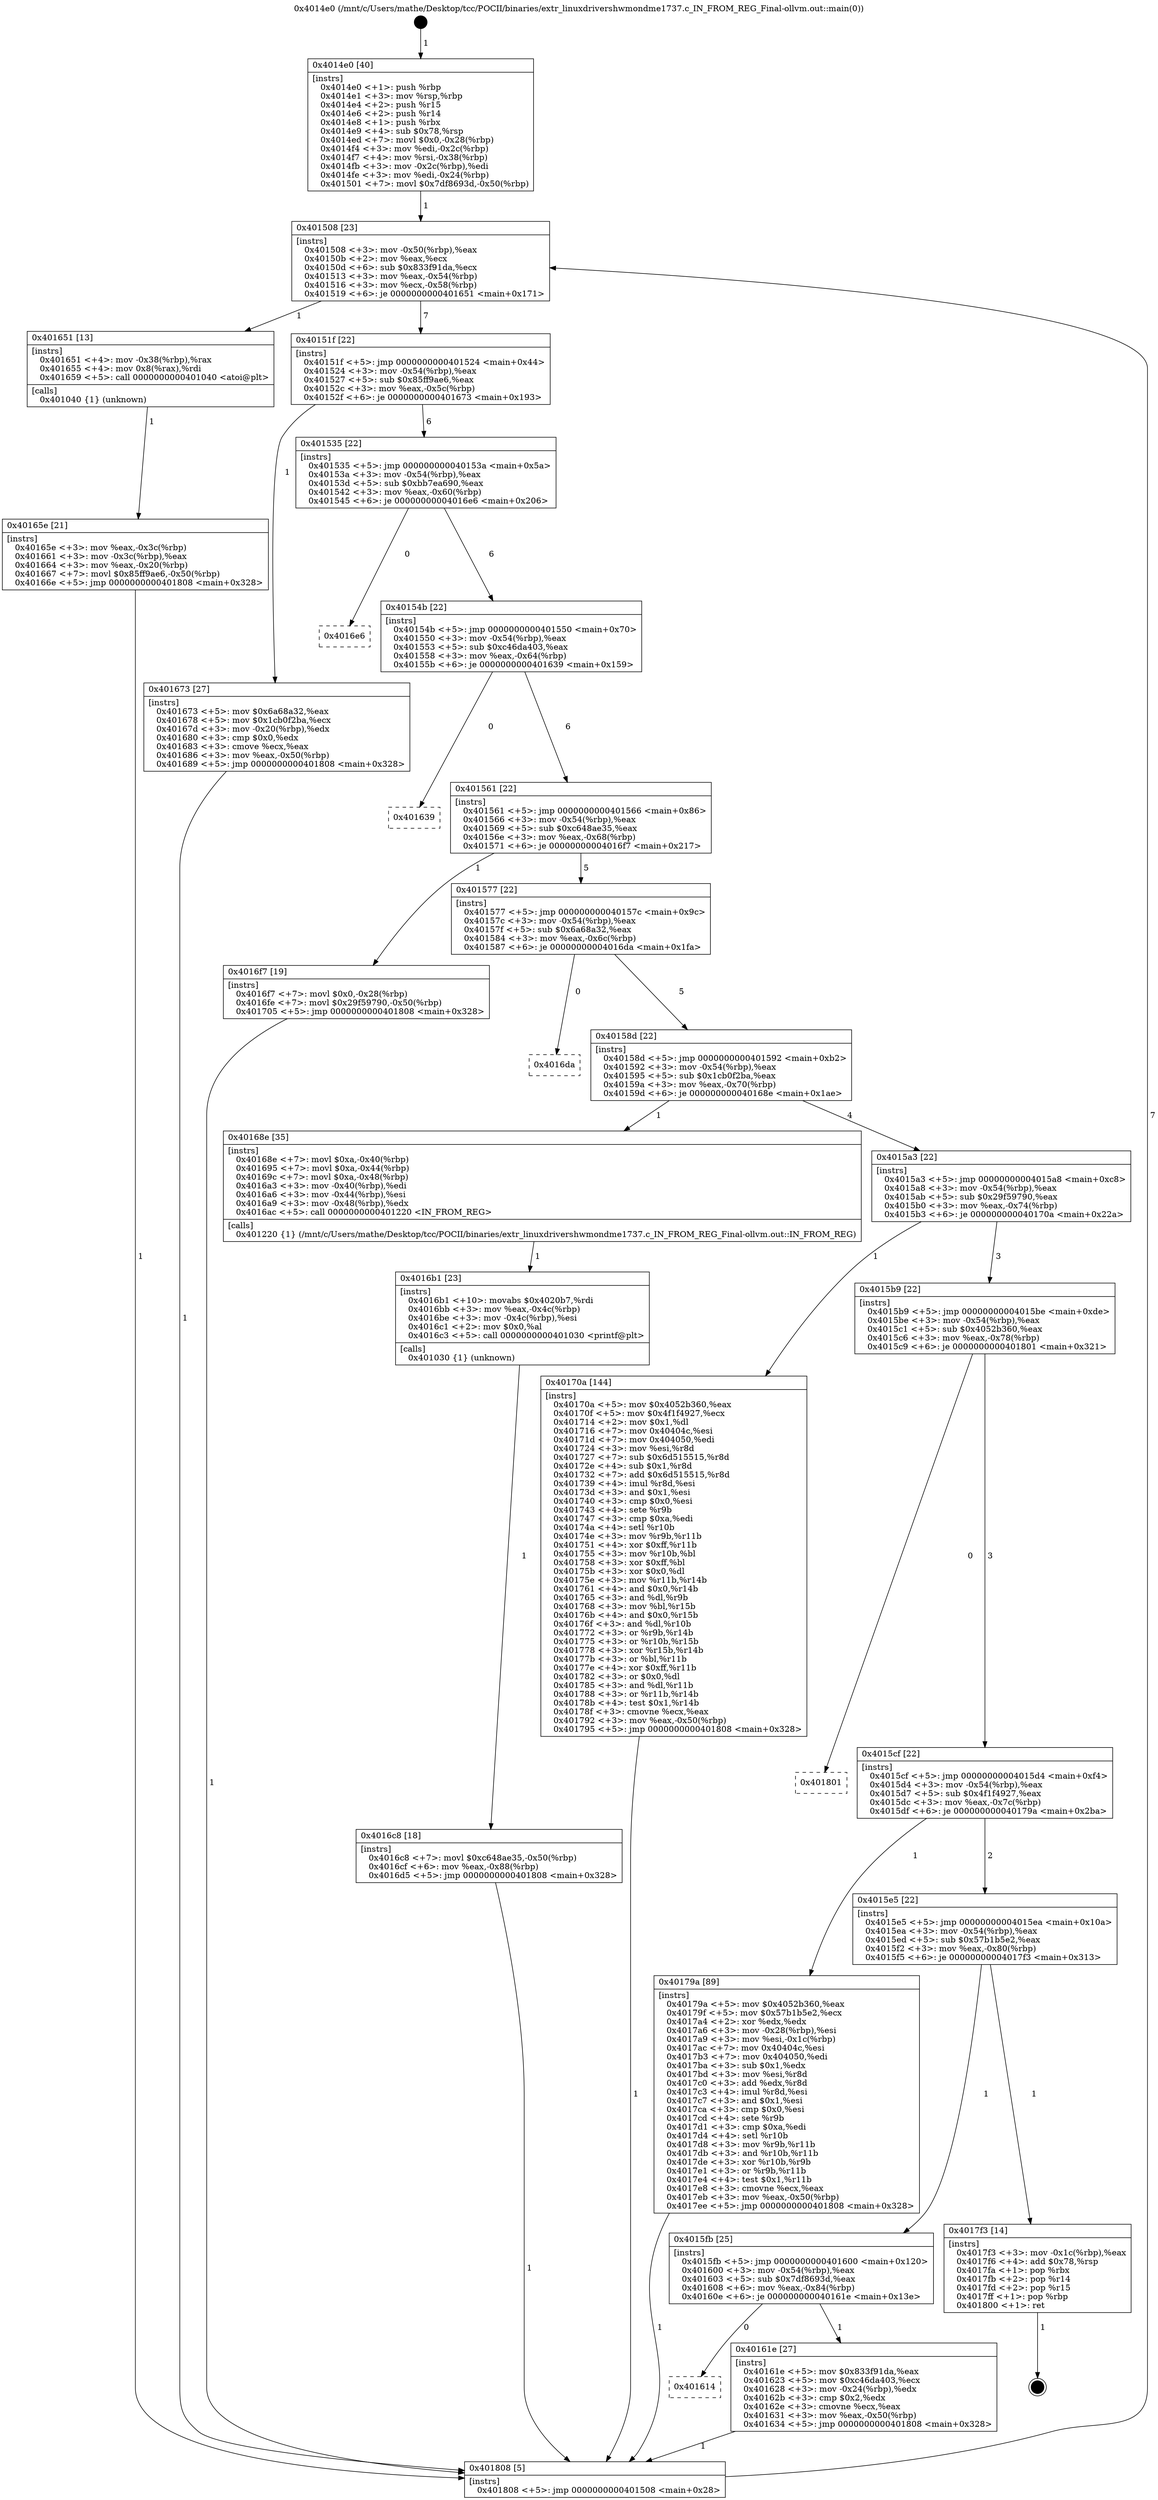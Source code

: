 digraph "0x4014e0" {
  label = "0x4014e0 (/mnt/c/Users/mathe/Desktop/tcc/POCII/binaries/extr_linuxdrivershwmondme1737.c_IN_FROM_REG_Final-ollvm.out::main(0))"
  labelloc = "t"
  node[shape=record]

  Entry [label="",width=0.3,height=0.3,shape=circle,fillcolor=black,style=filled]
  "0x401508" [label="{
     0x401508 [23]\l
     | [instrs]\l
     &nbsp;&nbsp;0x401508 \<+3\>: mov -0x50(%rbp),%eax\l
     &nbsp;&nbsp;0x40150b \<+2\>: mov %eax,%ecx\l
     &nbsp;&nbsp;0x40150d \<+6\>: sub $0x833f91da,%ecx\l
     &nbsp;&nbsp;0x401513 \<+3\>: mov %eax,-0x54(%rbp)\l
     &nbsp;&nbsp;0x401516 \<+3\>: mov %ecx,-0x58(%rbp)\l
     &nbsp;&nbsp;0x401519 \<+6\>: je 0000000000401651 \<main+0x171\>\l
  }"]
  "0x401651" [label="{
     0x401651 [13]\l
     | [instrs]\l
     &nbsp;&nbsp;0x401651 \<+4\>: mov -0x38(%rbp),%rax\l
     &nbsp;&nbsp;0x401655 \<+4\>: mov 0x8(%rax),%rdi\l
     &nbsp;&nbsp;0x401659 \<+5\>: call 0000000000401040 \<atoi@plt\>\l
     | [calls]\l
     &nbsp;&nbsp;0x401040 \{1\} (unknown)\l
  }"]
  "0x40151f" [label="{
     0x40151f [22]\l
     | [instrs]\l
     &nbsp;&nbsp;0x40151f \<+5\>: jmp 0000000000401524 \<main+0x44\>\l
     &nbsp;&nbsp;0x401524 \<+3\>: mov -0x54(%rbp),%eax\l
     &nbsp;&nbsp;0x401527 \<+5\>: sub $0x85ff9ae6,%eax\l
     &nbsp;&nbsp;0x40152c \<+3\>: mov %eax,-0x5c(%rbp)\l
     &nbsp;&nbsp;0x40152f \<+6\>: je 0000000000401673 \<main+0x193\>\l
  }"]
  Exit [label="",width=0.3,height=0.3,shape=circle,fillcolor=black,style=filled,peripheries=2]
  "0x401673" [label="{
     0x401673 [27]\l
     | [instrs]\l
     &nbsp;&nbsp;0x401673 \<+5\>: mov $0x6a68a32,%eax\l
     &nbsp;&nbsp;0x401678 \<+5\>: mov $0x1cb0f2ba,%ecx\l
     &nbsp;&nbsp;0x40167d \<+3\>: mov -0x20(%rbp),%edx\l
     &nbsp;&nbsp;0x401680 \<+3\>: cmp $0x0,%edx\l
     &nbsp;&nbsp;0x401683 \<+3\>: cmove %ecx,%eax\l
     &nbsp;&nbsp;0x401686 \<+3\>: mov %eax,-0x50(%rbp)\l
     &nbsp;&nbsp;0x401689 \<+5\>: jmp 0000000000401808 \<main+0x328\>\l
  }"]
  "0x401535" [label="{
     0x401535 [22]\l
     | [instrs]\l
     &nbsp;&nbsp;0x401535 \<+5\>: jmp 000000000040153a \<main+0x5a\>\l
     &nbsp;&nbsp;0x40153a \<+3\>: mov -0x54(%rbp),%eax\l
     &nbsp;&nbsp;0x40153d \<+5\>: sub $0xbb7ea690,%eax\l
     &nbsp;&nbsp;0x401542 \<+3\>: mov %eax,-0x60(%rbp)\l
     &nbsp;&nbsp;0x401545 \<+6\>: je 00000000004016e6 \<main+0x206\>\l
  }"]
  "0x4016c8" [label="{
     0x4016c8 [18]\l
     | [instrs]\l
     &nbsp;&nbsp;0x4016c8 \<+7\>: movl $0xc648ae35,-0x50(%rbp)\l
     &nbsp;&nbsp;0x4016cf \<+6\>: mov %eax,-0x88(%rbp)\l
     &nbsp;&nbsp;0x4016d5 \<+5\>: jmp 0000000000401808 \<main+0x328\>\l
  }"]
  "0x4016e6" [label="{
     0x4016e6\l
  }", style=dashed]
  "0x40154b" [label="{
     0x40154b [22]\l
     | [instrs]\l
     &nbsp;&nbsp;0x40154b \<+5\>: jmp 0000000000401550 \<main+0x70\>\l
     &nbsp;&nbsp;0x401550 \<+3\>: mov -0x54(%rbp),%eax\l
     &nbsp;&nbsp;0x401553 \<+5\>: sub $0xc46da403,%eax\l
     &nbsp;&nbsp;0x401558 \<+3\>: mov %eax,-0x64(%rbp)\l
     &nbsp;&nbsp;0x40155b \<+6\>: je 0000000000401639 \<main+0x159\>\l
  }"]
  "0x4016b1" [label="{
     0x4016b1 [23]\l
     | [instrs]\l
     &nbsp;&nbsp;0x4016b1 \<+10\>: movabs $0x4020b7,%rdi\l
     &nbsp;&nbsp;0x4016bb \<+3\>: mov %eax,-0x4c(%rbp)\l
     &nbsp;&nbsp;0x4016be \<+3\>: mov -0x4c(%rbp),%esi\l
     &nbsp;&nbsp;0x4016c1 \<+2\>: mov $0x0,%al\l
     &nbsp;&nbsp;0x4016c3 \<+5\>: call 0000000000401030 \<printf@plt\>\l
     | [calls]\l
     &nbsp;&nbsp;0x401030 \{1\} (unknown)\l
  }"]
  "0x401639" [label="{
     0x401639\l
  }", style=dashed]
  "0x401561" [label="{
     0x401561 [22]\l
     | [instrs]\l
     &nbsp;&nbsp;0x401561 \<+5\>: jmp 0000000000401566 \<main+0x86\>\l
     &nbsp;&nbsp;0x401566 \<+3\>: mov -0x54(%rbp),%eax\l
     &nbsp;&nbsp;0x401569 \<+5\>: sub $0xc648ae35,%eax\l
     &nbsp;&nbsp;0x40156e \<+3\>: mov %eax,-0x68(%rbp)\l
     &nbsp;&nbsp;0x401571 \<+6\>: je 00000000004016f7 \<main+0x217\>\l
  }"]
  "0x40165e" [label="{
     0x40165e [21]\l
     | [instrs]\l
     &nbsp;&nbsp;0x40165e \<+3\>: mov %eax,-0x3c(%rbp)\l
     &nbsp;&nbsp;0x401661 \<+3\>: mov -0x3c(%rbp),%eax\l
     &nbsp;&nbsp;0x401664 \<+3\>: mov %eax,-0x20(%rbp)\l
     &nbsp;&nbsp;0x401667 \<+7\>: movl $0x85ff9ae6,-0x50(%rbp)\l
     &nbsp;&nbsp;0x40166e \<+5\>: jmp 0000000000401808 \<main+0x328\>\l
  }"]
  "0x4016f7" [label="{
     0x4016f7 [19]\l
     | [instrs]\l
     &nbsp;&nbsp;0x4016f7 \<+7\>: movl $0x0,-0x28(%rbp)\l
     &nbsp;&nbsp;0x4016fe \<+7\>: movl $0x29f59790,-0x50(%rbp)\l
     &nbsp;&nbsp;0x401705 \<+5\>: jmp 0000000000401808 \<main+0x328\>\l
  }"]
  "0x401577" [label="{
     0x401577 [22]\l
     | [instrs]\l
     &nbsp;&nbsp;0x401577 \<+5\>: jmp 000000000040157c \<main+0x9c\>\l
     &nbsp;&nbsp;0x40157c \<+3\>: mov -0x54(%rbp),%eax\l
     &nbsp;&nbsp;0x40157f \<+5\>: sub $0x6a68a32,%eax\l
     &nbsp;&nbsp;0x401584 \<+3\>: mov %eax,-0x6c(%rbp)\l
     &nbsp;&nbsp;0x401587 \<+6\>: je 00000000004016da \<main+0x1fa\>\l
  }"]
  "0x4014e0" [label="{
     0x4014e0 [40]\l
     | [instrs]\l
     &nbsp;&nbsp;0x4014e0 \<+1\>: push %rbp\l
     &nbsp;&nbsp;0x4014e1 \<+3\>: mov %rsp,%rbp\l
     &nbsp;&nbsp;0x4014e4 \<+2\>: push %r15\l
     &nbsp;&nbsp;0x4014e6 \<+2\>: push %r14\l
     &nbsp;&nbsp;0x4014e8 \<+1\>: push %rbx\l
     &nbsp;&nbsp;0x4014e9 \<+4\>: sub $0x78,%rsp\l
     &nbsp;&nbsp;0x4014ed \<+7\>: movl $0x0,-0x28(%rbp)\l
     &nbsp;&nbsp;0x4014f4 \<+3\>: mov %edi,-0x2c(%rbp)\l
     &nbsp;&nbsp;0x4014f7 \<+4\>: mov %rsi,-0x38(%rbp)\l
     &nbsp;&nbsp;0x4014fb \<+3\>: mov -0x2c(%rbp),%edi\l
     &nbsp;&nbsp;0x4014fe \<+3\>: mov %edi,-0x24(%rbp)\l
     &nbsp;&nbsp;0x401501 \<+7\>: movl $0x7df8693d,-0x50(%rbp)\l
  }"]
  "0x4016da" [label="{
     0x4016da\l
  }", style=dashed]
  "0x40158d" [label="{
     0x40158d [22]\l
     | [instrs]\l
     &nbsp;&nbsp;0x40158d \<+5\>: jmp 0000000000401592 \<main+0xb2\>\l
     &nbsp;&nbsp;0x401592 \<+3\>: mov -0x54(%rbp),%eax\l
     &nbsp;&nbsp;0x401595 \<+5\>: sub $0x1cb0f2ba,%eax\l
     &nbsp;&nbsp;0x40159a \<+3\>: mov %eax,-0x70(%rbp)\l
     &nbsp;&nbsp;0x40159d \<+6\>: je 000000000040168e \<main+0x1ae\>\l
  }"]
  "0x401808" [label="{
     0x401808 [5]\l
     | [instrs]\l
     &nbsp;&nbsp;0x401808 \<+5\>: jmp 0000000000401508 \<main+0x28\>\l
  }"]
  "0x40168e" [label="{
     0x40168e [35]\l
     | [instrs]\l
     &nbsp;&nbsp;0x40168e \<+7\>: movl $0xa,-0x40(%rbp)\l
     &nbsp;&nbsp;0x401695 \<+7\>: movl $0xa,-0x44(%rbp)\l
     &nbsp;&nbsp;0x40169c \<+7\>: movl $0xa,-0x48(%rbp)\l
     &nbsp;&nbsp;0x4016a3 \<+3\>: mov -0x40(%rbp),%edi\l
     &nbsp;&nbsp;0x4016a6 \<+3\>: mov -0x44(%rbp),%esi\l
     &nbsp;&nbsp;0x4016a9 \<+3\>: mov -0x48(%rbp),%edx\l
     &nbsp;&nbsp;0x4016ac \<+5\>: call 0000000000401220 \<IN_FROM_REG\>\l
     | [calls]\l
     &nbsp;&nbsp;0x401220 \{1\} (/mnt/c/Users/mathe/Desktop/tcc/POCII/binaries/extr_linuxdrivershwmondme1737.c_IN_FROM_REG_Final-ollvm.out::IN_FROM_REG)\l
  }"]
  "0x4015a3" [label="{
     0x4015a3 [22]\l
     | [instrs]\l
     &nbsp;&nbsp;0x4015a3 \<+5\>: jmp 00000000004015a8 \<main+0xc8\>\l
     &nbsp;&nbsp;0x4015a8 \<+3\>: mov -0x54(%rbp),%eax\l
     &nbsp;&nbsp;0x4015ab \<+5\>: sub $0x29f59790,%eax\l
     &nbsp;&nbsp;0x4015b0 \<+3\>: mov %eax,-0x74(%rbp)\l
     &nbsp;&nbsp;0x4015b3 \<+6\>: je 000000000040170a \<main+0x22a\>\l
  }"]
  "0x401614" [label="{
     0x401614\l
  }", style=dashed]
  "0x40170a" [label="{
     0x40170a [144]\l
     | [instrs]\l
     &nbsp;&nbsp;0x40170a \<+5\>: mov $0x4052b360,%eax\l
     &nbsp;&nbsp;0x40170f \<+5\>: mov $0x4f1f4927,%ecx\l
     &nbsp;&nbsp;0x401714 \<+2\>: mov $0x1,%dl\l
     &nbsp;&nbsp;0x401716 \<+7\>: mov 0x40404c,%esi\l
     &nbsp;&nbsp;0x40171d \<+7\>: mov 0x404050,%edi\l
     &nbsp;&nbsp;0x401724 \<+3\>: mov %esi,%r8d\l
     &nbsp;&nbsp;0x401727 \<+7\>: sub $0x6d515515,%r8d\l
     &nbsp;&nbsp;0x40172e \<+4\>: sub $0x1,%r8d\l
     &nbsp;&nbsp;0x401732 \<+7\>: add $0x6d515515,%r8d\l
     &nbsp;&nbsp;0x401739 \<+4\>: imul %r8d,%esi\l
     &nbsp;&nbsp;0x40173d \<+3\>: and $0x1,%esi\l
     &nbsp;&nbsp;0x401740 \<+3\>: cmp $0x0,%esi\l
     &nbsp;&nbsp;0x401743 \<+4\>: sete %r9b\l
     &nbsp;&nbsp;0x401747 \<+3\>: cmp $0xa,%edi\l
     &nbsp;&nbsp;0x40174a \<+4\>: setl %r10b\l
     &nbsp;&nbsp;0x40174e \<+3\>: mov %r9b,%r11b\l
     &nbsp;&nbsp;0x401751 \<+4\>: xor $0xff,%r11b\l
     &nbsp;&nbsp;0x401755 \<+3\>: mov %r10b,%bl\l
     &nbsp;&nbsp;0x401758 \<+3\>: xor $0xff,%bl\l
     &nbsp;&nbsp;0x40175b \<+3\>: xor $0x0,%dl\l
     &nbsp;&nbsp;0x40175e \<+3\>: mov %r11b,%r14b\l
     &nbsp;&nbsp;0x401761 \<+4\>: and $0x0,%r14b\l
     &nbsp;&nbsp;0x401765 \<+3\>: and %dl,%r9b\l
     &nbsp;&nbsp;0x401768 \<+3\>: mov %bl,%r15b\l
     &nbsp;&nbsp;0x40176b \<+4\>: and $0x0,%r15b\l
     &nbsp;&nbsp;0x40176f \<+3\>: and %dl,%r10b\l
     &nbsp;&nbsp;0x401772 \<+3\>: or %r9b,%r14b\l
     &nbsp;&nbsp;0x401775 \<+3\>: or %r10b,%r15b\l
     &nbsp;&nbsp;0x401778 \<+3\>: xor %r15b,%r14b\l
     &nbsp;&nbsp;0x40177b \<+3\>: or %bl,%r11b\l
     &nbsp;&nbsp;0x40177e \<+4\>: xor $0xff,%r11b\l
     &nbsp;&nbsp;0x401782 \<+3\>: or $0x0,%dl\l
     &nbsp;&nbsp;0x401785 \<+3\>: and %dl,%r11b\l
     &nbsp;&nbsp;0x401788 \<+3\>: or %r11b,%r14b\l
     &nbsp;&nbsp;0x40178b \<+4\>: test $0x1,%r14b\l
     &nbsp;&nbsp;0x40178f \<+3\>: cmovne %ecx,%eax\l
     &nbsp;&nbsp;0x401792 \<+3\>: mov %eax,-0x50(%rbp)\l
     &nbsp;&nbsp;0x401795 \<+5\>: jmp 0000000000401808 \<main+0x328\>\l
  }"]
  "0x4015b9" [label="{
     0x4015b9 [22]\l
     | [instrs]\l
     &nbsp;&nbsp;0x4015b9 \<+5\>: jmp 00000000004015be \<main+0xde\>\l
     &nbsp;&nbsp;0x4015be \<+3\>: mov -0x54(%rbp),%eax\l
     &nbsp;&nbsp;0x4015c1 \<+5\>: sub $0x4052b360,%eax\l
     &nbsp;&nbsp;0x4015c6 \<+3\>: mov %eax,-0x78(%rbp)\l
     &nbsp;&nbsp;0x4015c9 \<+6\>: je 0000000000401801 \<main+0x321\>\l
  }"]
  "0x40161e" [label="{
     0x40161e [27]\l
     | [instrs]\l
     &nbsp;&nbsp;0x40161e \<+5\>: mov $0x833f91da,%eax\l
     &nbsp;&nbsp;0x401623 \<+5\>: mov $0xc46da403,%ecx\l
     &nbsp;&nbsp;0x401628 \<+3\>: mov -0x24(%rbp),%edx\l
     &nbsp;&nbsp;0x40162b \<+3\>: cmp $0x2,%edx\l
     &nbsp;&nbsp;0x40162e \<+3\>: cmovne %ecx,%eax\l
     &nbsp;&nbsp;0x401631 \<+3\>: mov %eax,-0x50(%rbp)\l
     &nbsp;&nbsp;0x401634 \<+5\>: jmp 0000000000401808 \<main+0x328\>\l
  }"]
  "0x401801" [label="{
     0x401801\l
  }", style=dashed]
  "0x4015cf" [label="{
     0x4015cf [22]\l
     | [instrs]\l
     &nbsp;&nbsp;0x4015cf \<+5\>: jmp 00000000004015d4 \<main+0xf4\>\l
     &nbsp;&nbsp;0x4015d4 \<+3\>: mov -0x54(%rbp),%eax\l
     &nbsp;&nbsp;0x4015d7 \<+5\>: sub $0x4f1f4927,%eax\l
     &nbsp;&nbsp;0x4015dc \<+3\>: mov %eax,-0x7c(%rbp)\l
     &nbsp;&nbsp;0x4015df \<+6\>: je 000000000040179a \<main+0x2ba\>\l
  }"]
  "0x4015fb" [label="{
     0x4015fb [25]\l
     | [instrs]\l
     &nbsp;&nbsp;0x4015fb \<+5\>: jmp 0000000000401600 \<main+0x120\>\l
     &nbsp;&nbsp;0x401600 \<+3\>: mov -0x54(%rbp),%eax\l
     &nbsp;&nbsp;0x401603 \<+5\>: sub $0x7df8693d,%eax\l
     &nbsp;&nbsp;0x401608 \<+6\>: mov %eax,-0x84(%rbp)\l
     &nbsp;&nbsp;0x40160e \<+6\>: je 000000000040161e \<main+0x13e\>\l
  }"]
  "0x40179a" [label="{
     0x40179a [89]\l
     | [instrs]\l
     &nbsp;&nbsp;0x40179a \<+5\>: mov $0x4052b360,%eax\l
     &nbsp;&nbsp;0x40179f \<+5\>: mov $0x57b1b5e2,%ecx\l
     &nbsp;&nbsp;0x4017a4 \<+2\>: xor %edx,%edx\l
     &nbsp;&nbsp;0x4017a6 \<+3\>: mov -0x28(%rbp),%esi\l
     &nbsp;&nbsp;0x4017a9 \<+3\>: mov %esi,-0x1c(%rbp)\l
     &nbsp;&nbsp;0x4017ac \<+7\>: mov 0x40404c,%esi\l
     &nbsp;&nbsp;0x4017b3 \<+7\>: mov 0x404050,%edi\l
     &nbsp;&nbsp;0x4017ba \<+3\>: sub $0x1,%edx\l
     &nbsp;&nbsp;0x4017bd \<+3\>: mov %esi,%r8d\l
     &nbsp;&nbsp;0x4017c0 \<+3\>: add %edx,%r8d\l
     &nbsp;&nbsp;0x4017c3 \<+4\>: imul %r8d,%esi\l
     &nbsp;&nbsp;0x4017c7 \<+3\>: and $0x1,%esi\l
     &nbsp;&nbsp;0x4017ca \<+3\>: cmp $0x0,%esi\l
     &nbsp;&nbsp;0x4017cd \<+4\>: sete %r9b\l
     &nbsp;&nbsp;0x4017d1 \<+3\>: cmp $0xa,%edi\l
     &nbsp;&nbsp;0x4017d4 \<+4\>: setl %r10b\l
     &nbsp;&nbsp;0x4017d8 \<+3\>: mov %r9b,%r11b\l
     &nbsp;&nbsp;0x4017db \<+3\>: and %r10b,%r11b\l
     &nbsp;&nbsp;0x4017de \<+3\>: xor %r10b,%r9b\l
     &nbsp;&nbsp;0x4017e1 \<+3\>: or %r9b,%r11b\l
     &nbsp;&nbsp;0x4017e4 \<+4\>: test $0x1,%r11b\l
     &nbsp;&nbsp;0x4017e8 \<+3\>: cmovne %ecx,%eax\l
     &nbsp;&nbsp;0x4017eb \<+3\>: mov %eax,-0x50(%rbp)\l
     &nbsp;&nbsp;0x4017ee \<+5\>: jmp 0000000000401808 \<main+0x328\>\l
  }"]
  "0x4015e5" [label="{
     0x4015e5 [22]\l
     | [instrs]\l
     &nbsp;&nbsp;0x4015e5 \<+5\>: jmp 00000000004015ea \<main+0x10a\>\l
     &nbsp;&nbsp;0x4015ea \<+3\>: mov -0x54(%rbp),%eax\l
     &nbsp;&nbsp;0x4015ed \<+5\>: sub $0x57b1b5e2,%eax\l
     &nbsp;&nbsp;0x4015f2 \<+3\>: mov %eax,-0x80(%rbp)\l
     &nbsp;&nbsp;0x4015f5 \<+6\>: je 00000000004017f3 \<main+0x313\>\l
  }"]
  "0x4017f3" [label="{
     0x4017f3 [14]\l
     | [instrs]\l
     &nbsp;&nbsp;0x4017f3 \<+3\>: mov -0x1c(%rbp),%eax\l
     &nbsp;&nbsp;0x4017f6 \<+4\>: add $0x78,%rsp\l
     &nbsp;&nbsp;0x4017fa \<+1\>: pop %rbx\l
     &nbsp;&nbsp;0x4017fb \<+2\>: pop %r14\l
     &nbsp;&nbsp;0x4017fd \<+2\>: pop %r15\l
     &nbsp;&nbsp;0x4017ff \<+1\>: pop %rbp\l
     &nbsp;&nbsp;0x401800 \<+1\>: ret\l
  }"]
  Entry -> "0x4014e0" [label=" 1"]
  "0x401508" -> "0x401651" [label=" 1"]
  "0x401508" -> "0x40151f" [label=" 7"]
  "0x4017f3" -> Exit [label=" 1"]
  "0x40151f" -> "0x401673" [label=" 1"]
  "0x40151f" -> "0x401535" [label=" 6"]
  "0x40179a" -> "0x401808" [label=" 1"]
  "0x401535" -> "0x4016e6" [label=" 0"]
  "0x401535" -> "0x40154b" [label=" 6"]
  "0x40170a" -> "0x401808" [label=" 1"]
  "0x40154b" -> "0x401639" [label=" 0"]
  "0x40154b" -> "0x401561" [label=" 6"]
  "0x4016f7" -> "0x401808" [label=" 1"]
  "0x401561" -> "0x4016f7" [label=" 1"]
  "0x401561" -> "0x401577" [label=" 5"]
  "0x4016c8" -> "0x401808" [label=" 1"]
  "0x401577" -> "0x4016da" [label=" 0"]
  "0x401577" -> "0x40158d" [label=" 5"]
  "0x4016b1" -> "0x4016c8" [label=" 1"]
  "0x40158d" -> "0x40168e" [label=" 1"]
  "0x40158d" -> "0x4015a3" [label=" 4"]
  "0x40168e" -> "0x4016b1" [label=" 1"]
  "0x4015a3" -> "0x40170a" [label=" 1"]
  "0x4015a3" -> "0x4015b9" [label=" 3"]
  "0x401673" -> "0x401808" [label=" 1"]
  "0x4015b9" -> "0x401801" [label=" 0"]
  "0x4015b9" -> "0x4015cf" [label=" 3"]
  "0x40165e" -> "0x401808" [label=" 1"]
  "0x4015cf" -> "0x40179a" [label=" 1"]
  "0x4015cf" -> "0x4015e5" [label=" 2"]
  "0x401808" -> "0x401508" [label=" 7"]
  "0x4015e5" -> "0x4017f3" [label=" 1"]
  "0x4015e5" -> "0x4015fb" [label=" 1"]
  "0x401651" -> "0x40165e" [label=" 1"]
  "0x4015fb" -> "0x40161e" [label=" 1"]
  "0x4015fb" -> "0x401614" [label=" 0"]
  "0x40161e" -> "0x401808" [label=" 1"]
  "0x4014e0" -> "0x401508" [label=" 1"]
}
